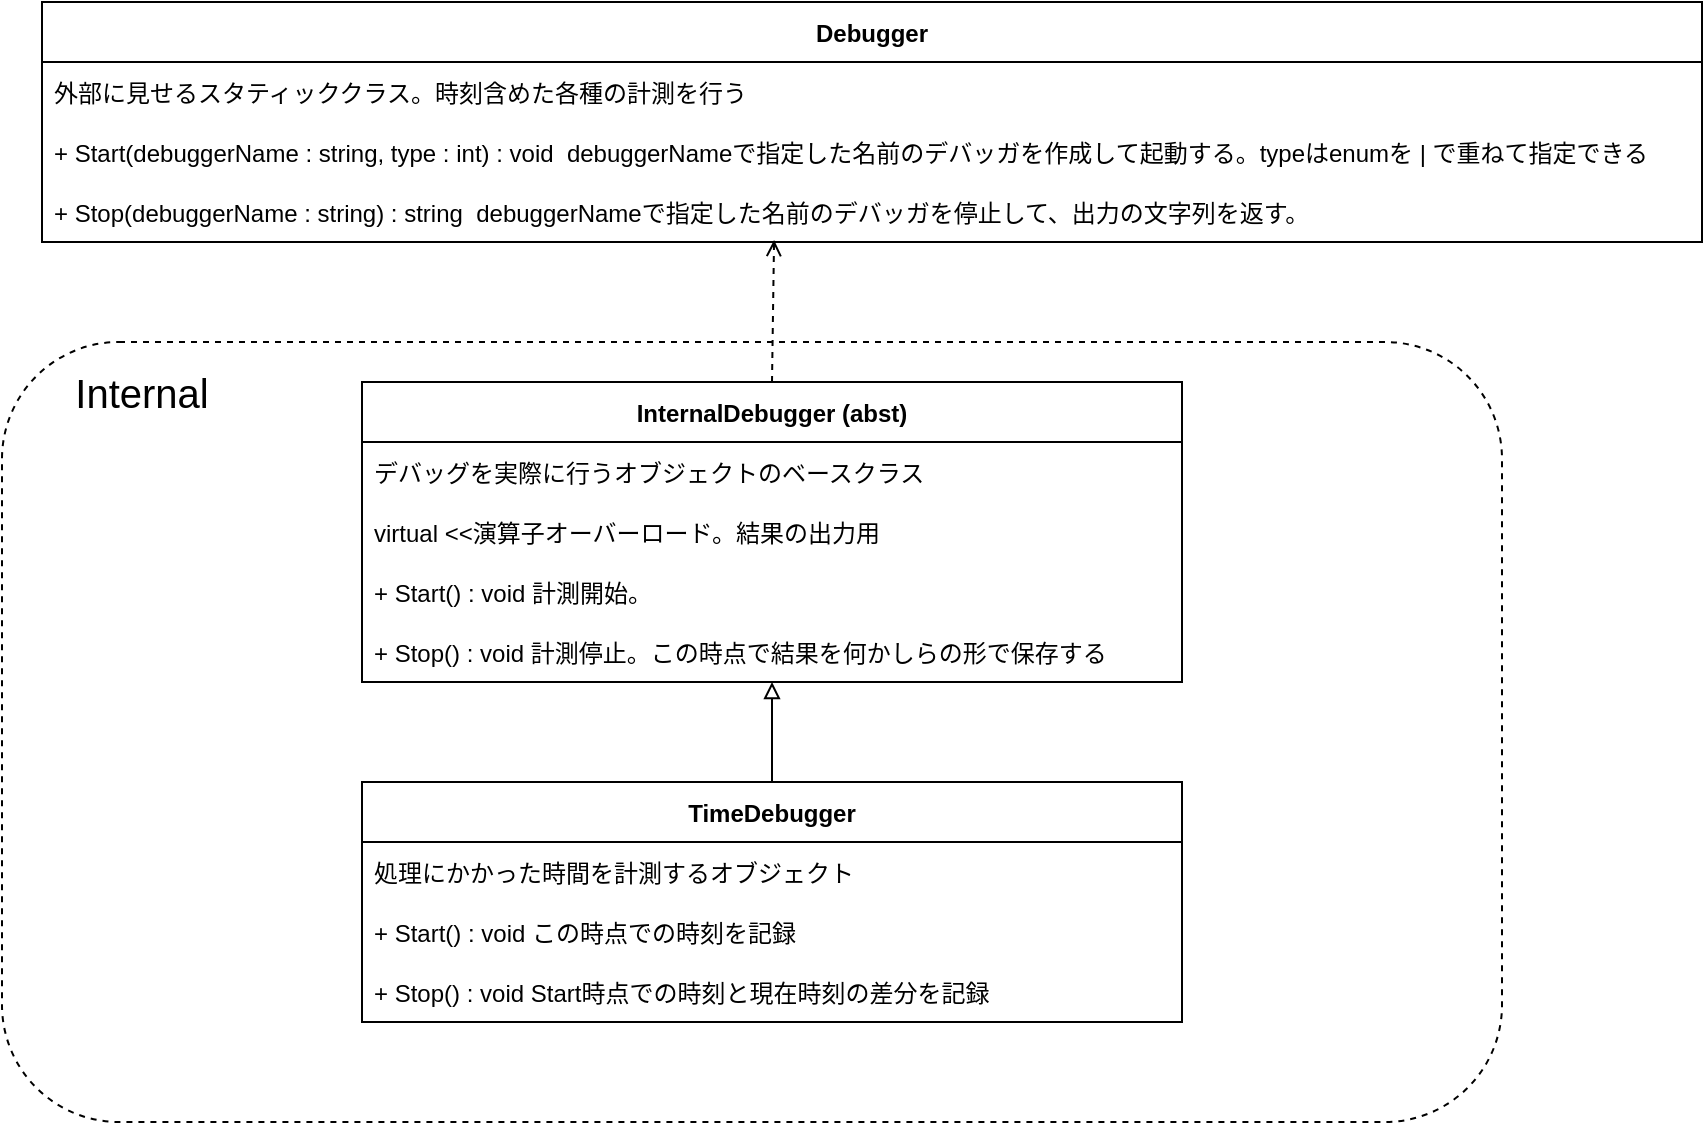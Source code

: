 <mxfile version="18.0.1" type="device"><diagram id="DkZ5B3gOTj-6moIaGSzl" name="ページ1"><mxGraphModel dx="918" dy="721" grid="1" gridSize="10" guides="1" tooltips="1" connect="1" arrows="1" fold="1" page="1" pageScale="1" pageWidth="827" pageHeight="1169" math="0" shadow="0"><root><mxCell id="0"/><mxCell id="1" parent="0"/><mxCell id="JpMyAeRPmVZApn_wdAg--1" value="" style="rounded=1;whiteSpace=wrap;html=1;fillColor=none;dashed=1;" vertex="1" parent="1"><mxGeometry x="80" y="330" width="750" height="390" as="geometry"/></mxCell><mxCell id="CRgauKYa0guciEgdM4dy-1" value="Debugger" style="swimlane;fontStyle=1;childLayout=stackLayout;horizontal=1;startSize=30;horizontalStack=0;resizeParent=1;resizeParentMax=0;resizeLast=0;collapsible=1;marginBottom=0;" parent="1" vertex="1"><mxGeometry x="100" y="160" width="830" height="120" as="geometry"/></mxCell><mxCell id="CRgauKYa0guciEgdM4dy-4" value="外部に見せるスタティッククラス。時刻含めた各種の計測を行う" style="text;strokeColor=none;fillColor=none;align=left;verticalAlign=middle;spacingLeft=4;spacingRight=4;overflow=hidden;points=[[0,0.5],[1,0.5]];portConstraint=eastwest;rotatable=0;" parent="CRgauKYa0guciEgdM4dy-1" vertex="1"><mxGeometry y="30" width="830" height="30" as="geometry"/></mxCell><mxCell id="CRgauKYa0guciEgdM4dy-15" value="+ Start(debuggerName : string, type : int) : void  debuggerNameで指定した名前のデバッガを作成して起動する。typeはenumを | で重ねて指定できる" style="text;strokeColor=none;fillColor=none;align=left;verticalAlign=middle;spacingLeft=4;spacingRight=4;overflow=hidden;points=[[0,0.5],[1,0.5]];portConstraint=eastwest;rotatable=0;" parent="CRgauKYa0guciEgdM4dy-1" vertex="1"><mxGeometry y="60" width="830" height="30" as="geometry"/></mxCell><mxCell id="CRgauKYa0guciEgdM4dy-16" value="+ Stop(debuggerName : string) : string  debuggerNameで指定した名前のデバッガを停止して、出力の文字列を返す。" style="text;strokeColor=none;fillColor=none;align=left;verticalAlign=middle;spacingLeft=4;spacingRight=4;overflow=hidden;points=[[0,0.5],[1,0.5]];portConstraint=eastwest;rotatable=0;" parent="CRgauKYa0guciEgdM4dy-1" vertex="1"><mxGeometry y="90" width="830" height="30" as="geometry"/></mxCell><mxCell id="CRgauKYa0guciEgdM4dy-5" value="InternalDebugger (abst)" style="swimlane;fontStyle=1;childLayout=stackLayout;horizontal=1;startSize=30;horizontalStack=0;resizeParent=1;resizeParentMax=0;resizeLast=0;collapsible=1;marginBottom=0;" parent="1" vertex="1"><mxGeometry x="260" y="350" width="410" height="150" as="geometry"/></mxCell><mxCell id="CRgauKYa0guciEgdM4dy-6" value="デバッグを実際に行うオブジェクトのベースクラス" style="text;strokeColor=none;fillColor=none;align=left;verticalAlign=middle;spacingLeft=4;spacingRight=4;overflow=hidden;points=[[0,0.5],[1,0.5]];portConstraint=eastwest;rotatable=0;" parent="CRgauKYa0guciEgdM4dy-5" vertex="1"><mxGeometry y="30" width="410" height="30" as="geometry"/></mxCell><mxCell id="CRgauKYa0guciEgdM4dy-7" value="virtual &lt;&lt;演算子オーバーロード。結果の出力用" style="text;strokeColor=none;fillColor=none;align=left;verticalAlign=middle;spacingLeft=4;spacingRight=4;overflow=hidden;points=[[0,0.5],[1,0.5]];portConstraint=eastwest;rotatable=0;" parent="CRgauKYa0guciEgdM4dy-5" vertex="1"><mxGeometry y="60" width="410" height="30" as="geometry"/></mxCell><mxCell id="CRgauKYa0guciEgdM4dy-8" value="+ Start() : void 計測開始。" style="text;strokeColor=none;fillColor=none;align=left;verticalAlign=middle;spacingLeft=4;spacingRight=4;overflow=hidden;points=[[0,0.5],[1,0.5]];portConstraint=eastwest;rotatable=0;" parent="CRgauKYa0guciEgdM4dy-5" vertex="1"><mxGeometry y="90" width="410" height="30" as="geometry"/></mxCell><mxCell id="CRgauKYa0guciEgdM4dy-9" value="+ Stop() : void 計測停止。この時点で結果を何かしらの形で保存する    " style="text;strokeColor=none;fillColor=none;align=left;verticalAlign=middle;spacingLeft=4;spacingRight=4;overflow=hidden;points=[[0,0.5],[1,0.5]];portConstraint=eastwest;rotatable=0;" parent="CRgauKYa0guciEgdM4dy-5" vertex="1"><mxGeometry y="120" width="410" height="30" as="geometry"/></mxCell><mxCell id="CRgauKYa0guciEgdM4dy-10" value="TimeDebugger" style="swimlane;fontStyle=1;childLayout=stackLayout;horizontal=1;startSize=30;horizontalStack=0;resizeParent=1;resizeParentMax=0;resizeLast=0;collapsible=1;marginBottom=0;" parent="1" vertex="1"><mxGeometry x="260" y="550" width="410" height="120" as="geometry"/></mxCell><mxCell id="CRgauKYa0guciEgdM4dy-11" value="処理にかかった時間を計測するオブジェクト" style="text;strokeColor=none;fillColor=none;align=left;verticalAlign=middle;spacingLeft=4;spacingRight=4;overflow=hidden;points=[[0,0.5],[1,0.5]];portConstraint=eastwest;rotatable=0;" parent="CRgauKYa0guciEgdM4dy-10" vertex="1"><mxGeometry y="30" width="410" height="30" as="geometry"/></mxCell><mxCell id="CRgauKYa0guciEgdM4dy-13" value="+ Start() : void この時点での時刻を記録 " style="text;strokeColor=none;fillColor=none;align=left;verticalAlign=middle;spacingLeft=4;spacingRight=4;overflow=hidden;points=[[0,0.5],[1,0.5]];portConstraint=eastwest;rotatable=0;" parent="CRgauKYa0guciEgdM4dy-10" vertex="1"><mxGeometry y="60" width="410" height="30" as="geometry"/></mxCell><mxCell id="CRgauKYa0guciEgdM4dy-14" value="+ Stop() : void Start時点での時刻と現在時刻の差分を記録" style="text;strokeColor=none;fillColor=none;align=left;verticalAlign=middle;spacingLeft=4;spacingRight=4;overflow=hidden;points=[[0,0.5],[1,0.5]];portConstraint=eastwest;rotatable=0;" parent="CRgauKYa0guciEgdM4dy-10" vertex="1"><mxGeometry y="90" width="410" height="30" as="geometry"/></mxCell><mxCell id="JpMyAeRPmVZApn_wdAg--2" value="&lt;font style=&quot;font-size: 20px;&quot;&gt;Internal&lt;/font&gt;" style="text;html=1;strokeColor=none;fillColor=none;align=center;verticalAlign=middle;whiteSpace=wrap;rounded=0;dashed=1;" vertex="1" parent="1"><mxGeometry x="120" y="340" width="60" height="30" as="geometry"/></mxCell><mxCell id="JpMyAeRPmVZApn_wdAg--3" value="" style="endArrow=open;html=1;rounded=0;fontSize=20;exitX=0.5;exitY=0;exitDx=0;exitDy=0;entryX=0.441;entryY=0.967;entryDx=0;entryDy=0;entryPerimeter=0;dashed=1;endFill=0;" edge="1" parent="1" source="CRgauKYa0guciEgdM4dy-5" target="CRgauKYa0guciEgdM4dy-16"><mxGeometry width="50" height="50" relative="1" as="geometry"><mxPoint x="920" y="340" as="sourcePoint"/><mxPoint x="480" y="390" as="targetPoint"/></mxGeometry></mxCell><mxCell id="JpMyAeRPmVZApn_wdAg--4" value="" style="endArrow=block;html=1;rounded=0;fontSize=20;exitX=0.5;exitY=0;exitDx=0;exitDy=0;entryX=0.5;entryY=1;entryDx=0;entryDy=0;entryPerimeter=0;endFill=0;" edge="1" parent="1" source="CRgauKYa0guciEgdM4dy-10" target="CRgauKYa0guciEgdM4dy-9"><mxGeometry width="50" height="50" relative="1" as="geometry"><mxPoint x="475" y="360" as="sourcePoint"/><mxPoint x="476.03" y="289.01" as="targetPoint"/></mxGeometry></mxCell></root></mxGraphModel></diagram></mxfile>